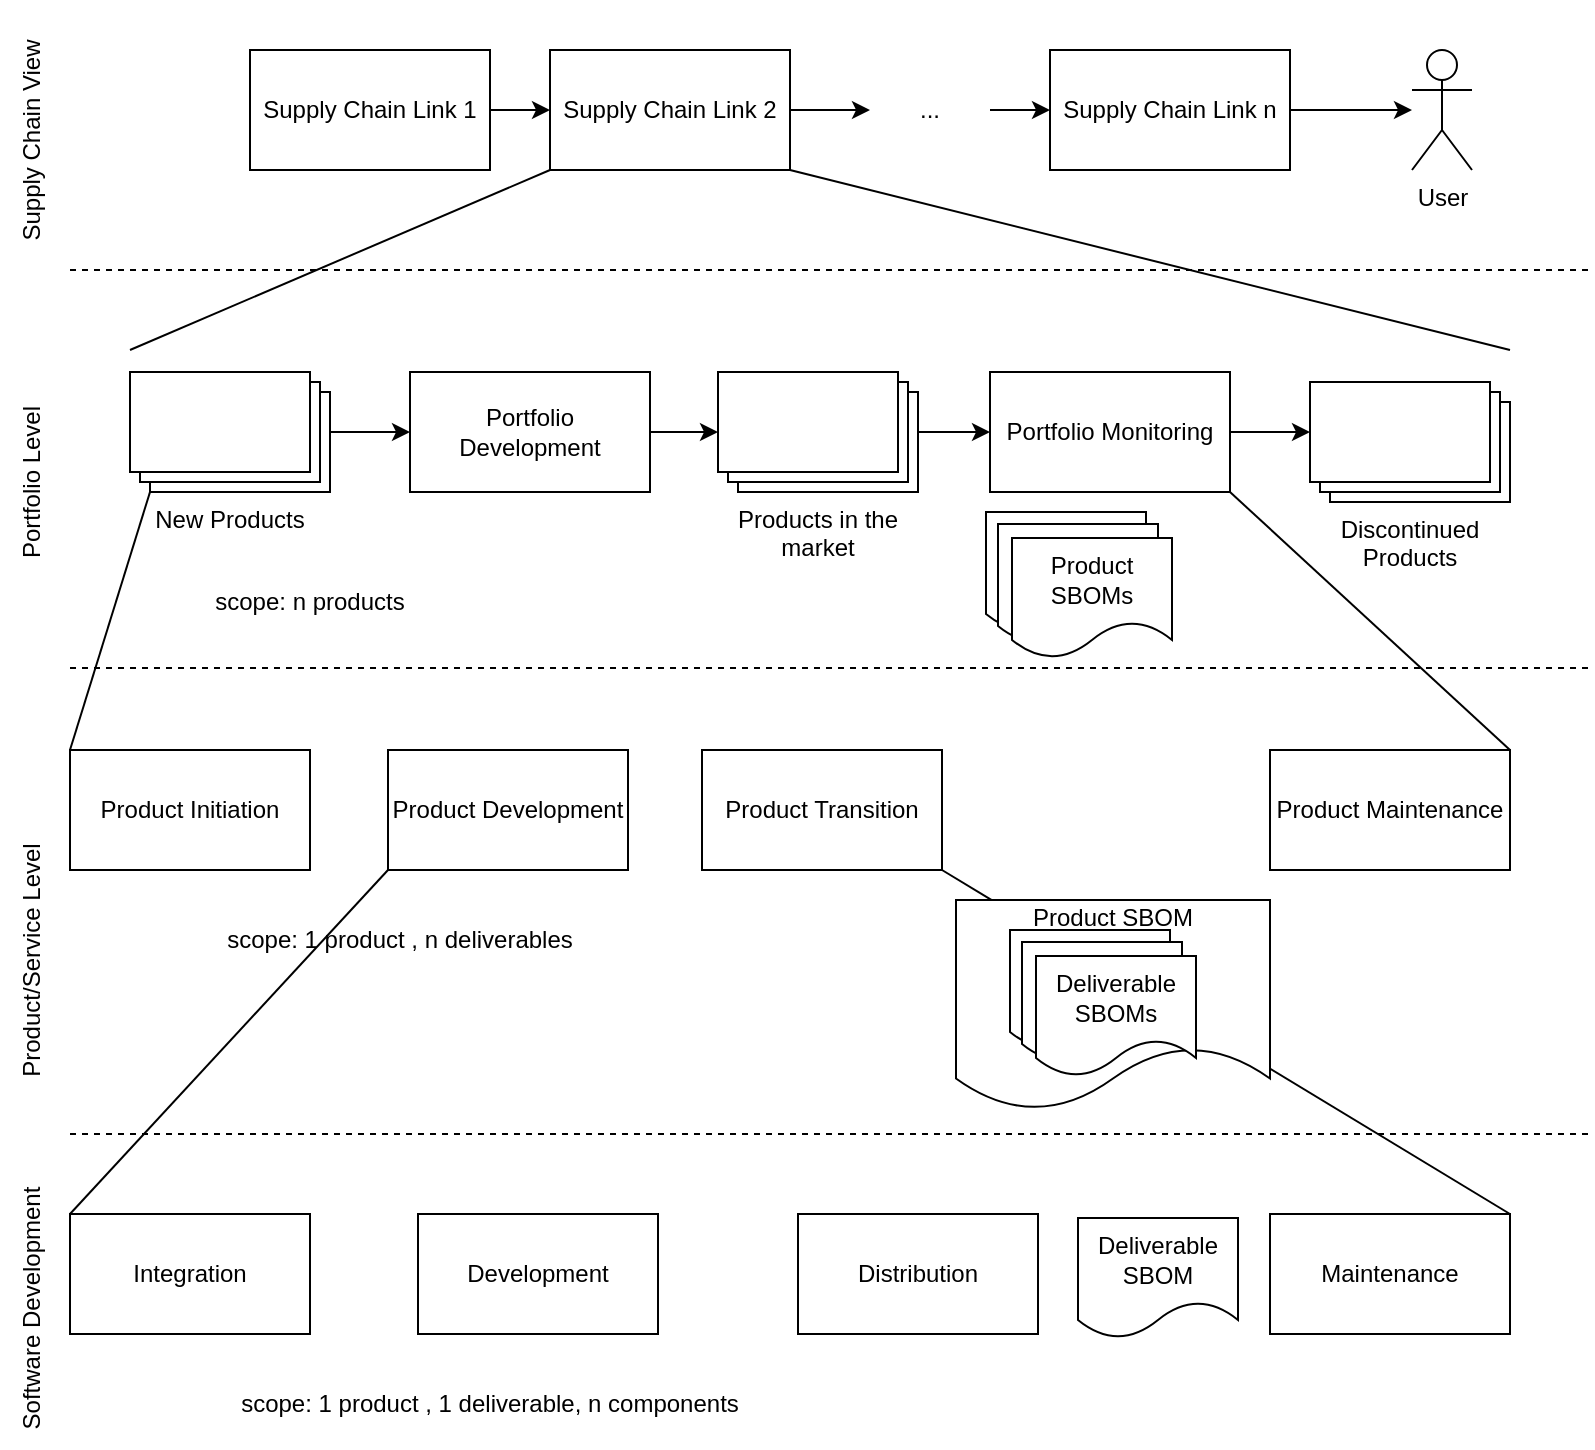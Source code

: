 <mxfile version="24.7.7">
  <diagram name="Seite-1" id="atGE4Nyg7xUpgKHnXPM2">
    <mxGraphModel dx="1426" dy="911" grid="1" gridSize="10" guides="1" tooltips="1" connect="1" arrows="1" fold="1" page="1" pageScale="1" pageWidth="827" pageHeight="1169" math="0" shadow="0">
      <root>
        <mxCell id="0" />
        <mxCell id="1" parent="0" />
        <mxCell id="kM4-I7GXaQkjuEHYmqa2-4" style="edgeStyle=orthogonalEdgeStyle;rounded=0;orthogonalLoop=1;jettySize=auto;html=1;entryX=0;entryY=0.5;entryDx=0;entryDy=0;" edge="1" parent="1" source="kM4-I7GXaQkjuEHYmqa2-1" target="kM4-I7GXaQkjuEHYmqa2-2">
          <mxGeometry relative="1" as="geometry" />
        </mxCell>
        <mxCell id="kM4-I7GXaQkjuEHYmqa2-1" value="Supply Chain Link 1" style="rounded=0;whiteSpace=wrap;html=1;" vertex="1" parent="1">
          <mxGeometry x="139" y="90" width="120" height="60" as="geometry" />
        </mxCell>
        <mxCell id="kM4-I7GXaQkjuEHYmqa2-6" style="edgeStyle=orthogonalEdgeStyle;rounded=0;orthogonalLoop=1;jettySize=auto;html=1;" edge="1" parent="1" source="kM4-I7GXaQkjuEHYmqa2-2" target="kM4-I7GXaQkjuEHYmqa2-5">
          <mxGeometry relative="1" as="geometry" />
        </mxCell>
        <mxCell id="kM4-I7GXaQkjuEHYmqa2-2" value="Supply Chain Link 2" style="rounded=0;whiteSpace=wrap;html=1;" vertex="1" parent="1">
          <mxGeometry x="289" y="90" width="120" height="60" as="geometry" />
        </mxCell>
        <mxCell id="kM4-I7GXaQkjuEHYmqa2-11" style="edgeStyle=orthogonalEdgeStyle;rounded=0;orthogonalLoop=1;jettySize=auto;html=1;" edge="1" parent="1" source="kM4-I7GXaQkjuEHYmqa2-3" target="kM4-I7GXaQkjuEHYmqa2-8">
          <mxGeometry relative="1" as="geometry" />
        </mxCell>
        <mxCell id="kM4-I7GXaQkjuEHYmqa2-3" value="Supply Chain Link n" style="rounded=0;whiteSpace=wrap;html=1;" vertex="1" parent="1">
          <mxGeometry x="539" y="90" width="120" height="60" as="geometry" />
        </mxCell>
        <mxCell id="kM4-I7GXaQkjuEHYmqa2-7" style="edgeStyle=orthogonalEdgeStyle;rounded=0;orthogonalLoop=1;jettySize=auto;html=1;entryX=0;entryY=0.5;entryDx=0;entryDy=0;" edge="1" parent="1" source="kM4-I7GXaQkjuEHYmqa2-5" target="kM4-I7GXaQkjuEHYmqa2-3">
          <mxGeometry relative="1" as="geometry" />
        </mxCell>
        <mxCell id="kM4-I7GXaQkjuEHYmqa2-5" value="..." style="text;html=1;align=center;verticalAlign=middle;whiteSpace=wrap;rounded=0;" vertex="1" parent="1">
          <mxGeometry x="449" y="105" width="60" height="30" as="geometry" />
        </mxCell>
        <mxCell id="kM4-I7GXaQkjuEHYmqa2-8" value="User" style="shape=umlActor;verticalLabelPosition=bottom;verticalAlign=top;html=1;outlineConnect=0;" vertex="1" parent="1">
          <mxGeometry x="720" y="90" width="30" height="60" as="geometry" />
        </mxCell>
        <mxCell id="kM4-I7GXaQkjuEHYmqa2-12" value="" style="endArrow=none;dashed=1;html=1;rounded=0;" edge="1" parent="1">
          <mxGeometry width="50" height="50" relative="1" as="geometry">
            <mxPoint x="49" y="200" as="sourcePoint" />
            <mxPoint x="809" y="200" as="targetPoint" />
          </mxGeometry>
        </mxCell>
        <mxCell id="kM4-I7GXaQkjuEHYmqa2-20" style="edgeStyle=orthogonalEdgeStyle;rounded=0;orthogonalLoop=1;jettySize=auto;html=1;" edge="1" parent="1" source="kM4-I7GXaQkjuEHYmqa2-14" target="kM4-I7GXaQkjuEHYmqa2-18">
          <mxGeometry relative="1" as="geometry" />
        </mxCell>
        <mxCell id="kM4-I7GXaQkjuEHYmqa2-14" value="Portfolio Development" style="rounded=0;whiteSpace=wrap;html=1;" vertex="1" parent="1">
          <mxGeometry x="219" y="251" width="120" height="60" as="geometry" />
        </mxCell>
        <mxCell id="kM4-I7GXaQkjuEHYmqa2-19" style="edgeStyle=orthogonalEdgeStyle;rounded=0;orthogonalLoop=1;jettySize=auto;html=1;entryX=0;entryY=0.5;entryDx=0;entryDy=0;" edge="1" parent="1" source="kM4-I7GXaQkjuEHYmqa2-15" target="kM4-I7GXaQkjuEHYmqa2-14">
          <mxGeometry relative="1" as="geometry" />
        </mxCell>
        <mxCell id="kM4-I7GXaQkjuEHYmqa2-15" value="New Products" style="verticalLabelPosition=bottom;verticalAlign=top;html=1;shape=mxgraph.basic.layered_rect;dx=10;outlineConnect=0;whiteSpace=wrap;" vertex="1" parent="1">
          <mxGeometry x="79" y="251" width="100" height="60" as="geometry" />
        </mxCell>
        <mxCell id="kM4-I7GXaQkjuEHYmqa2-16" value="Discontinued Products" style="verticalLabelPosition=bottom;verticalAlign=top;html=1;shape=mxgraph.basic.layered_rect;dx=10;outlineConnect=0;whiteSpace=wrap;" vertex="1" parent="1">
          <mxGeometry x="669" y="256" width="100" height="60" as="geometry" />
        </mxCell>
        <mxCell id="kM4-I7GXaQkjuEHYmqa2-17" value="Portfolio Monitoring" style="rounded=0;whiteSpace=wrap;html=1;" vertex="1" parent="1">
          <mxGeometry x="509" y="251" width="120" height="60" as="geometry" />
        </mxCell>
        <mxCell id="kM4-I7GXaQkjuEHYmqa2-21" style="edgeStyle=orthogonalEdgeStyle;rounded=0;orthogonalLoop=1;jettySize=auto;html=1;entryX=0;entryY=0.5;entryDx=0;entryDy=0;" edge="1" parent="1" source="kM4-I7GXaQkjuEHYmqa2-18" target="kM4-I7GXaQkjuEHYmqa2-17">
          <mxGeometry relative="1" as="geometry" />
        </mxCell>
        <mxCell id="kM4-I7GXaQkjuEHYmqa2-18" value="Products in the market" style="verticalLabelPosition=bottom;verticalAlign=top;html=1;shape=mxgraph.basic.layered_rect;dx=10;outlineConnect=0;whiteSpace=wrap;" vertex="1" parent="1">
          <mxGeometry x="373" y="251" width="100" height="60" as="geometry" />
        </mxCell>
        <mxCell id="kM4-I7GXaQkjuEHYmqa2-22" style="edgeStyle=orthogonalEdgeStyle;rounded=0;orthogonalLoop=1;jettySize=auto;html=1;entryX=0;entryY=0;entryDx=0;entryDy=25;entryPerimeter=0;" edge="1" parent="1" source="kM4-I7GXaQkjuEHYmqa2-17" target="kM4-I7GXaQkjuEHYmqa2-16">
          <mxGeometry relative="1" as="geometry" />
        </mxCell>
        <mxCell id="kM4-I7GXaQkjuEHYmqa2-23" value="" style="endArrow=none;dashed=1;html=1;rounded=0;" edge="1" parent="1">
          <mxGeometry width="50" height="50" relative="1" as="geometry">
            <mxPoint x="49" y="399" as="sourcePoint" />
            <mxPoint x="809" y="399" as="targetPoint" />
          </mxGeometry>
        </mxCell>
        <mxCell id="kM4-I7GXaQkjuEHYmqa2-24" value="" style="endArrow=none;html=1;rounded=0;entryX=0;entryY=1;entryDx=0;entryDy=0;" edge="1" parent="1" target="kM4-I7GXaQkjuEHYmqa2-2">
          <mxGeometry width="50" height="50" relative="1" as="geometry">
            <mxPoint x="79" y="240" as="sourcePoint" />
            <mxPoint x="449" y="440" as="targetPoint" />
          </mxGeometry>
        </mxCell>
        <mxCell id="kM4-I7GXaQkjuEHYmqa2-25" value="" style="endArrow=none;html=1;rounded=0;entryX=1;entryY=1;entryDx=0;entryDy=0;" edge="1" parent="1" target="kM4-I7GXaQkjuEHYmqa2-2">
          <mxGeometry width="50" height="50" relative="1" as="geometry">
            <mxPoint x="769" y="240" as="sourcePoint" />
            <mxPoint x="299" y="160" as="targetPoint" />
          </mxGeometry>
        </mxCell>
        <mxCell id="kM4-I7GXaQkjuEHYmqa2-26" value="" style="endArrow=none;html=1;rounded=0;exitX=0;exitY=0;exitDx=10;exitDy=60;exitPerimeter=0;entryX=0;entryY=0;entryDx=0;entryDy=0;" edge="1" parent="1" source="kM4-I7GXaQkjuEHYmqa2-15" target="kM4-I7GXaQkjuEHYmqa2-28">
          <mxGeometry width="50" height="50" relative="1" as="geometry">
            <mxPoint x="89" y="241" as="sourcePoint" />
            <mxPoint x="49" y="431" as="targetPoint" />
          </mxGeometry>
        </mxCell>
        <mxCell id="kM4-I7GXaQkjuEHYmqa2-27" value="" style="endArrow=none;html=1;rounded=0;exitX=1;exitY=1;exitDx=0;exitDy=0;entryX=1;entryY=0;entryDx=0;entryDy=0;" edge="1" parent="1" source="kM4-I7GXaQkjuEHYmqa2-17" target="kM4-I7GXaQkjuEHYmqa2-31">
          <mxGeometry width="50" height="50" relative="1" as="geometry">
            <mxPoint x="99" y="321" as="sourcePoint" />
            <mxPoint x="769" y="431" as="targetPoint" />
          </mxGeometry>
        </mxCell>
        <mxCell id="kM4-I7GXaQkjuEHYmqa2-28" value="Product Initiation" style="rounded=0;whiteSpace=wrap;html=1;" vertex="1" parent="1">
          <mxGeometry x="49" y="440" width="120" height="60" as="geometry" />
        </mxCell>
        <mxCell id="kM4-I7GXaQkjuEHYmqa2-29" value="Product Development" style="rounded=0;whiteSpace=wrap;html=1;" vertex="1" parent="1">
          <mxGeometry x="208" y="440" width="120" height="60" as="geometry" />
        </mxCell>
        <mxCell id="kM4-I7GXaQkjuEHYmqa2-30" value="Product Transition" style="rounded=0;whiteSpace=wrap;html=1;" vertex="1" parent="1">
          <mxGeometry x="365" y="440" width="120" height="60" as="geometry" />
        </mxCell>
        <mxCell id="kM4-I7GXaQkjuEHYmqa2-31" value="Product Maintenance" style="rounded=0;whiteSpace=wrap;html=1;" vertex="1" parent="1">
          <mxGeometry x="649" y="440" width="120" height="60" as="geometry" />
        </mxCell>
        <mxCell id="kM4-I7GXaQkjuEHYmqa2-32" value="scope: n products" style="text;html=1;align=center;verticalAlign=middle;whiteSpace=wrap;rounded=0;" vertex="1" parent="1">
          <mxGeometry x="89" y="351" width="160" height="30" as="geometry" />
        </mxCell>
        <mxCell id="kM4-I7GXaQkjuEHYmqa2-33" value="scope: 1 product , n deliverables" style="text;html=1;align=center;verticalAlign=middle;whiteSpace=wrap;rounded=0;" vertex="1" parent="1">
          <mxGeometry x="89" y="520" width="250" height="30" as="geometry" />
        </mxCell>
        <mxCell id="kM4-I7GXaQkjuEHYmqa2-34" value="" style="endArrow=none;dashed=1;html=1;rounded=0;" edge="1" parent="1">
          <mxGeometry width="50" height="50" relative="1" as="geometry">
            <mxPoint x="49" y="632" as="sourcePoint" />
            <mxPoint x="809" y="632" as="targetPoint" />
          </mxGeometry>
        </mxCell>
        <mxCell id="kM4-I7GXaQkjuEHYmqa2-35" value="Integration" style="rounded=0;whiteSpace=wrap;html=1;" vertex="1" parent="1">
          <mxGeometry x="49" y="672" width="120" height="60" as="geometry" />
        </mxCell>
        <mxCell id="kM4-I7GXaQkjuEHYmqa2-36" value="Development" style="rounded=0;whiteSpace=wrap;html=1;" vertex="1" parent="1">
          <mxGeometry x="223" y="672" width="120" height="60" as="geometry" />
        </mxCell>
        <mxCell id="kM4-I7GXaQkjuEHYmqa2-37" value="Distribution" style="rounded=0;whiteSpace=wrap;html=1;" vertex="1" parent="1">
          <mxGeometry x="413" y="672" width="120" height="60" as="geometry" />
        </mxCell>
        <mxCell id="kM4-I7GXaQkjuEHYmqa2-38" value="Maintenance" style="rounded=0;whiteSpace=wrap;html=1;" vertex="1" parent="1">
          <mxGeometry x="649" y="672" width="120" height="60" as="geometry" />
        </mxCell>
        <mxCell id="kM4-I7GXaQkjuEHYmqa2-39" value="" style="endArrow=none;html=1;rounded=0;exitX=0;exitY=1;exitDx=0;exitDy=0;entryX=0;entryY=0;entryDx=0;entryDy=0;" edge="1" parent="1" source="kM4-I7GXaQkjuEHYmqa2-29" target="kM4-I7GXaQkjuEHYmqa2-35">
          <mxGeometry width="50" height="50" relative="1" as="geometry">
            <mxPoint x="99" y="330" as="sourcePoint" />
            <mxPoint x="59" y="450" as="targetPoint" />
          </mxGeometry>
        </mxCell>
        <mxCell id="kM4-I7GXaQkjuEHYmqa2-40" value="" style="endArrow=none;html=1;rounded=0;exitX=1;exitY=1;exitDx=0;exitDy=0;entryX=1;entryY=0;entryDx=0;entryDy=0;" edge="1" parent="1" source="kM4-I7GXaQkjuEHYmqa2-30" target="kM4-I7GXaQkjuEHYmqa2-38">
          <mxGeometry width="50" height="50" relative="1" as="geometry">
            <mxPoint x="259" y="510" as="sourcePoint" />
            <mxPoint x="59" y="650" as="targetPoint" />
          </mxGeometry>
        </mxCell>
        <mxCell id="kM4-I7GXaQkjuEHYmqa2-41" value="scope: 1 product , 1 deliverable, n components" style="text;html=1;align=center;verticalAlign=middle;whiteSpace=wrap;rounded=0;" vertex="1" parent="1">
          <mxGeometry x="89" y="752" width="340" height="30" as="geometry" />
        </mxCell>
        <mxCell id="kM4-I7GXaQkjuEHYmqa2-46" value="Deliverable SBOM" style="shape=document;whiteSpace=wrap;html=1;boundedLbl=1;" vertex="1" parent="1">
          <mxGeometry x="553" y="674" width="80" height="60" as="geometry" />
        </mxCell>
        <mxCell id="kM4-I7GXaQkjuEHYmqa2-47" value="" style="group" vertex="1" connectable="0" parent="1">
          <mxGeometry x="519" y="530" width="130" height="90" as="geometry" />
        </mxCell>
        <mxCell id="kM4-I7GXaQkjuEHYmqa2-48" value="Product SBOM&lt;div&gt;&lt;br&gt;&lt;/div&gt;&lt;div&gt;&lt;br&gt;&lt;/div&gt;&lt;div&gt;&lt;br&gt;&lt;/div&gt;&lt;div&gt;&lt;br&gt;&lt;/div&gt;" style="shape=document;whiteSpace=wrap;html=1;boundedLbl=1;" vertex="1" parent="kM4-I7GXaQkjuEHYmqa2-47">
          <mxGeometry x="-27" y="-15" width="157" height="105" as="geometry" />
        </mxCell>
        <mxCell id="kM4-I7GXaQkjuEHYmqa2-43" value="SBOM" style="shape=document;whiteSpace=wrap;html=1;boundedLbl=1;" vertex="1" parent="kM4-I7GXaQkjuEHYmqa2-47">
          <mxGeometry width="80" height="60" as="geometry" />
        </mxCell>
        <mxCell id="kM4-I7GXaQkjuEHYmqa2-44" value="SBOM" style="shape=document;whiteSpace=wrap;html=1;boundedLbl=1;" vertex="1" parent="kM4-I7GXaQkjuEHYmqa2-47">
          <mxGeometry x="6" y="6" width="80" height="60" as="geometry" />
        </mxCell>
        <mxCell id="kM4-I7GXaQkjuEHYmqa2-45" value="Deliverable SBOMs" style="shape=document;whiteSpace=wrap;html=1;boundedLbl=1;" vertex="1" parent="kM4-I7GXaQkjuEHYmqa2-47">
          <mxGeometry x="13" y="13" width="80" height="60" as="geometry" />
        </mxCell>
        <mxCell id="kM4-I7GXaQkjuEHYmqa2-54" value="" style="group" vertex="1" connectable="0" parent="1">
          <mxGeometry x="507" y="321" width="93" height="73" as="geometry" />
        </mxCell>
        <mxCell id="kM4-I7GXaQkjuEHYmqa2-51" value="SBOM" style="shape=document;whiteSpace=wrap;html=1;boundedLbl=1;" vertex="1" parent="kM4-I7GXaQkjuEHYmqa2-54">
          <mxGeometry width="80" height="60" as="geometry" />
        </mxCell>
        <mxCell id="kM4-I7GXaQkjuEHYmqa2-52" value="SBOM" style="shape=document;whiteSpace=wrap;html=1;boundedLbl=1;" vertex="1" parent="kM4-I7GXaQkjuEHYmqa2-54">
          <mxGeometry x="6" y="6" width="80" height="60" as="geometry" />
        </mxCell>
        <mxCell id="kM4-I7GXaQkjuEHYmqa2-53" value="Product SBOMs" style="shape=document;whiteSpace=wrap;html=1;boundedLbl=1;" vertex="1" parent="kM4-I7GXaQkjuEHYmqa2-54">
          <mxGeometry x="13" y="13" width="80" height="60" as="geometry" />
        </mxCell>
        <mxCell id="kM4-I7GXaQkjuEHYmqa2-55" value="Supply Chain View" style="text;html=1;align=center;verticalAlign=middle;whiteSpace=wrap;rounded=0;rotation=-90;" vertex="1" parent="1">
          <mxGeometry x="-40" y="120" width="140" height="30" as="geometry" />
        </mxCell>
        <mxCell id="kM4-I7GXaQkjuEHYmqa2-56" value="Portfolio Level" style="text;html=1;align=center;verticalAlign=middle;whiteSpace=wrap;rounded=0;rotation=-90;" vertex="1" parent="1">
          <mxGeometry x="-40" y="291" width="140" height="30" as="geometry" />
        </mxCell>
        <mxCell id="kM4-I7GXaQkjuEHYmqa2-57" value="Product/Service Level" style="text;html=1;align=center;verticalAlign=middle;whiteSpace=wrap;rounded=0;rotation=-90;" vertex="1" parent="1">
          <mxGeometry x="-40" y="530" width="140" height="30" as="geometry" />
        </mxCell>
        <mxCell id="kM4-I7GXaQkjuEHYmqa2-58" value="Software Development" style="text;html=1;align=center;verticalAlign=middle;whiteSpace=wrap;rounded=0;rotation=-90;" vertex="1" parent="1">
          <mxGeometry x="-40" y="704" width="140" height="30" as="geometry" />
        </mxCell>
      </root>
    </mxGraphModel>
  </diagram>
</mxfile>
